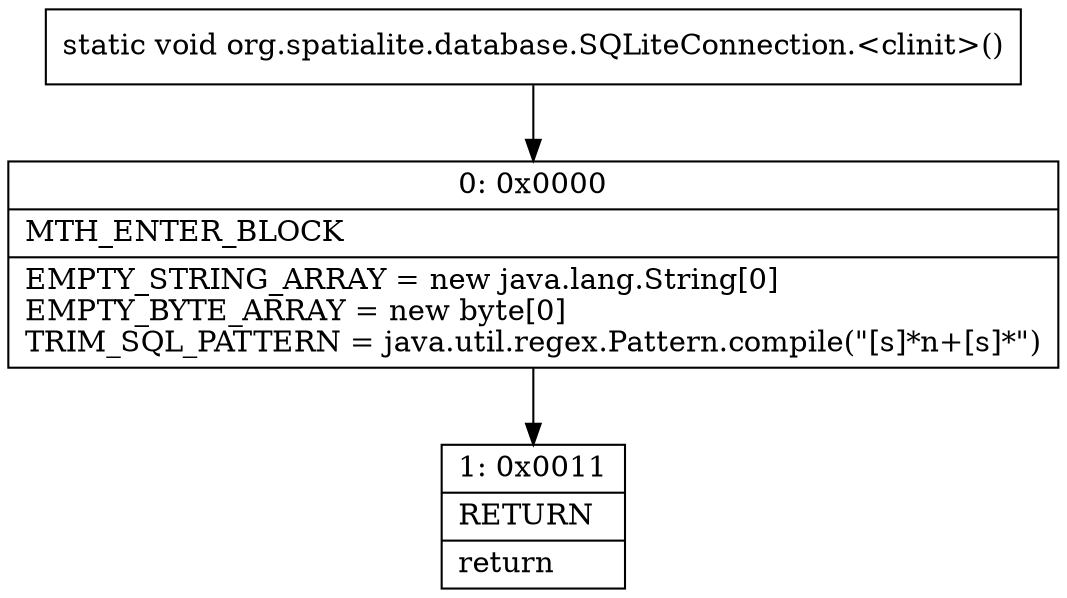 digraph "CFG fororg.spatialite.database.SQLiteConnection.\<clinit\>()V" {
Node_0 [shape=record,label="{0\:\ 0x0000|MTH_ENTER_BLOCK\l|EMPTY_STRING_ARRAY = new java.lang.String[0]\lEMPTY_BYTE_ARRAY = new byte[0]\lTRIM_SQL_PATTERN = java.util.regex.Pattern.compile(\"[s]*n+[s]*\")\l}"];
Node_1 [shape=record,label="{1\:\ 0x0011|RETURN\l|return\l}"];
MethodNode[shape=record,label="{static void org.spatialite.database.SQLiteConnection.\<clinit\>() }"];
MethodNode -> Node_0;
Node_0 -> Node_1;
}

